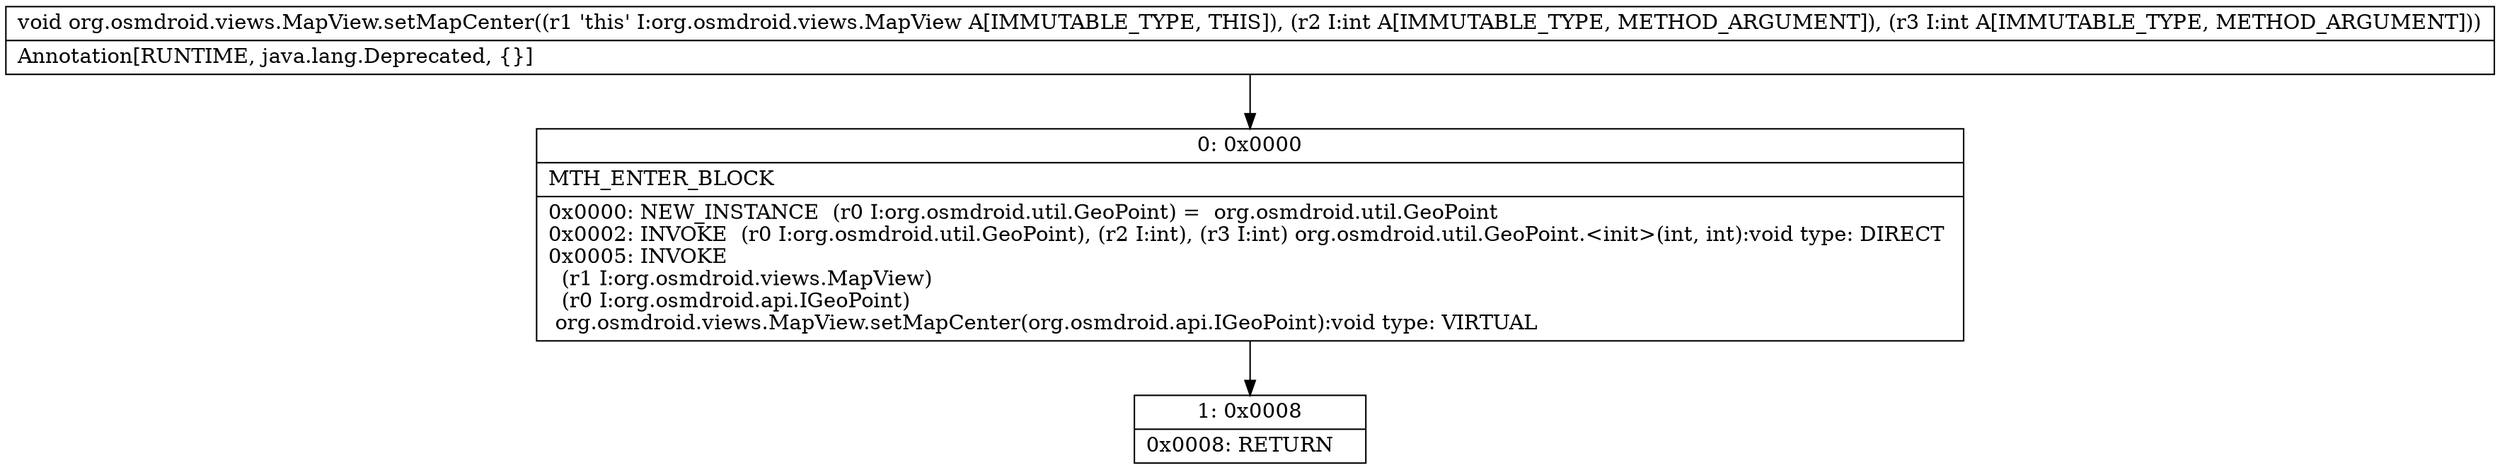 digraph "CFG fororg.osmdroid.views.MapView.setMapCenter(II)V" {
Node_0 [shape=record,label="{0\:\ 0x0000|MTH_ENTER_BLOCK\l|0x0000: NEW_INSTANCE  (r0 I:org.osmdroid.util.GeoPoint) =  org.osmdroid.util.GeoPoint \l0x0002: INVOKE  (r0 I:org.osmdroid.util.GeoPoint), (r2 I:int), (r3 I:int) org.osmdroid.util.GeoPoint.\<init\>(int, int):void type: DIRECT \l0x0005: INVOKE  \l  (r1 I:org.osmdroid.views.MapView)\l  (r0 I:org.osmdroid.api.IGeoPoint)\l org.osmdroid.views.MapView.setMapCenter(org.osmdroid.api.IGeoPoint):void type: VIRTUAL \l}"];
Node_1 [shape=record,label="{1\:\ 0x0008|0x0008: RETURN   \l}"];
MethodNode[shape=record,label="{void org.osmdroid.views.MapView.setMapCenter((r1 'this' I:org.osmdroid.views.MapView A[IMMUTABLE_TYPE, THIS]), (r2 I:int A[IMMUTABLE_TYPE, METHOD_ARGUMENT]), (r3 I:int A[IMMUTABLE_TYPE, METHOD_ARGUMENT]))  | Annotation[RUNTIME, java.lang.Deprecated, \{\}]\l}"];
MethodNode -> Node_0;
Node_0 -> Node_1;
}

